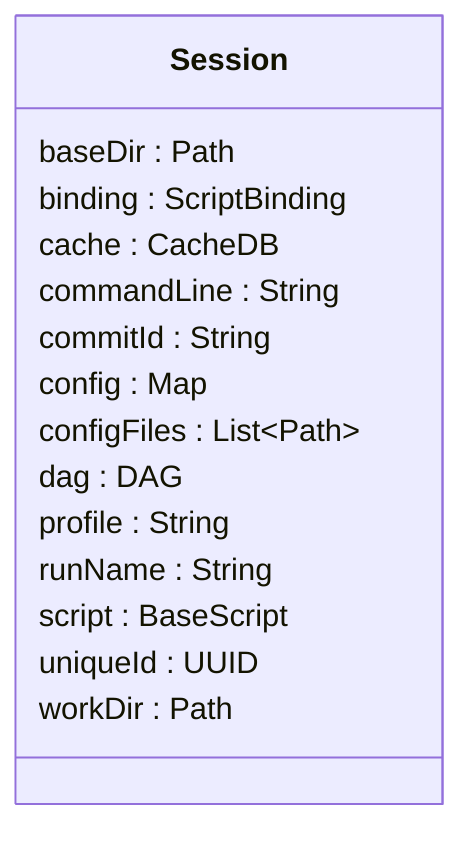 classDiagram
    %%
    %% nextflow
    %%
    %% class Channel {
    %%     empty() DataflowWriteChannel
    %%     fromFilePairs(Map, Object) DataflowWriteChannel
    %%     fromFilePairs(Map, Object, Closure) DataflowWriteChannel
    %%     fromList(Collection) DataflowWriteChannel
    %%     fromPath(Map, Object) DataflowWriteChannel~Path~
    %%     fromSRA(String) DataflowWriteChannel
    %%     fromSRA(Map, String) DataflowWriteChannel
    %%     interval(String) DataflowWriteChannel
    %%     interval(String, Closure) DataflowWriteChannel
    %%     of(Object...) DataflowWriteChannel
    %%     value(Object) DataflowVariable
    %%     watchPath(Path, String) DataflowWriteChannel
    %%     watchPath(Pattern, String) DataflowWriteChannel
    %%     watchPath(String, String) DataflowWriteChannel
    %% }

    %% class Nextflow {
    %%     branchCriteria(Closure~TokenBranchDef~) Closure~TokenBranchDef~
    %%     cacheableDir(Object) Path
    %%     cacheableFile(Object, String) Path
    %%     error(String)
    %%     exit(int, String)
    %%     exit(String)
    %%     fasta(Object) FastaSplitter
    %%     fastq(Object) FastqSplitter
    %%     file(Map, Object)
    %%     files(Map, Object)
    %%     groupKey(Object, int) GroupKey
    %%     multiMapCriteria(Closure~TokenBranchDef~) Closure~TokenMultiMapDef~
    %%     sendMail(Map)
    %%     sendMail(Closure)
    %%     stop()
    %%     tuple(Object) ArrayTuple
    %%     tuple(Object...) ArrayTuple
    %% }

    class Session {
        baseDir : Path
        binding : ScriptBinding
        cache : CacheDB
        commandLine : String
        commitId : String
        config : Map
        configFiles : List~Path~
        dag : DAG
        profile : String
        runName : String
        script : BaseScript
        uniqueId : UUID
        workDir : Path
    }